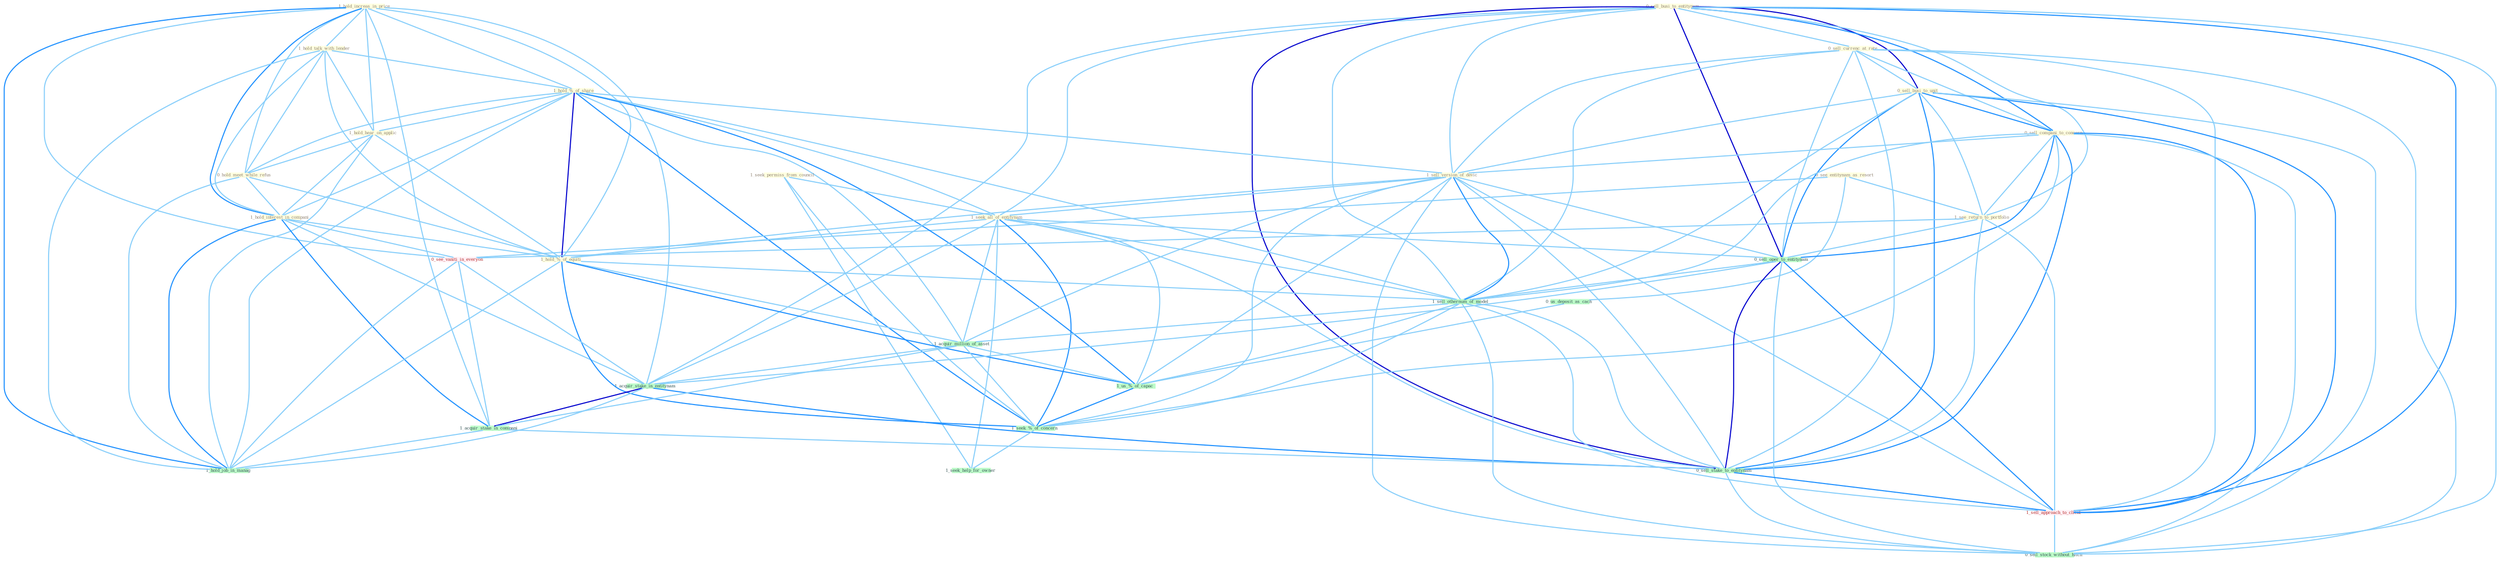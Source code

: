 Graph G{ 
    node
    [shape=polygon,style=filled,width=.5,height=.06,color="#BDFCC9",fixedsize=true,fontsize=4,
    fontcolor="#2f4f4f"];
    {node
    [color="#ffffe0", fontcolor="#8b7d6b"] "1_hold_increas_in_price " "0_sell_busi_to_entitynam " "0_see_entitynam_as_resort " "1_hold_talk_with_lender " "1_hold_%_of_share " "0_sell_currenc_at_rate " "0_sell_busi_to_unit " "1_seek_permiss_from_council " "0_sell_compani_to_concern " "1_sell_version_of_devic " "1_hold_hear_on_applic " "1_seek_all_of_entitynam " "1_see_return_to_portfolio " "0_hold_meet_while_refus " "1_hold_interest_in_compani " "1_hold_%_of_equiti "}
{node [color="#fff0f5", fontcolor="#b22222"] "0_see_vaniti_in_everyon " "1_sell_approach_to_client "}
edge [color="#B0E2FF"];

	"1_hold_increas_in_price " -- "1_hold_talk_with_lender " [w="1", color="#87cefa" ];
	"1_hold_increas_in_price " -- "1_hold_%_of_share " [w="1", color="#87cefa" ];
	"1_hold_increas_in_price " -- "1_hold_hear_on_applic " [w="1", color="#87cefa" ];
	"1_hold_increas_in_price " -- "0_hold_meet_while_refus " [w="1", color="#87cefa" ];
	"1_hold_increas_in_price " -- "1_hold_interest_in_compani " [w="2", color="#1e90ff" , len=0.8];
	"1_hold_increas_in_price " -- "1_hold_%_of_equiti " [w="1", color="#87cefa" ];
	"1_hold_increas_in_price " -- "0_see_vaniti_in_everyon " [w="1", color="#87cefa" ];
	"1_hold_increas_in_price " -- "1_acquir_stake_in_entitynam " [w="1", color="#87cefa" ];
	"1_hold_increas_in_price " -- "1_acquir_stake_in_compani " [w="1", color="#87cefa" ];
	"1_hold_increas_in_price " -- "1_hold_job_in_manag " [w="2", color="#1e90ff" , len=0.8];
	"0_sell_busi_to_entitynam " -- "0_sell_currenc_at_rate " [w="1", color="#87cefa" ];
	"0_sell_busi_to_entitynam " -- "0_sell_busi_to_unit " [w="3", color="#0000cd" , len=0.6];
	"0_sell_busi_to_entitynam " -- "0_sell_compani_to_concern " [w="2", color="#1e90ff" , len=0.8];
	"0_sell_busi_to_entitynam " -- "1_sell_version_of_devic " [w="1", color="#87cefa" ];
	"0_sell_busi_to_entitynam " -- "1_seek_all_of_entitynam " [w="1", color="#87cefa" ];
	"0_sell_busi_to_entitynam " -- "1_see_return_to_portfolio " [w="1", color="#87cefa" ];
	"0_sell_busi_to_entitynam " -- "0_sell_oper_to_entitynam " [w="3", color="#0000cd" , len=0.6];
	"0_sell_busi_to_entitynam " -- "1_sell_othernum_of_model " [w="1", color="#87cefa" ];
	"0_sell_busi_to_entitynam " -- "1_acquir_stake_in_entitynam " [w="1", color="#87cefa" ];
	"0_sell_busi_to_entitynam " -- "0_sell_stake_to_entitynam " [w="3", color="#0000cd" , len=0.6];
	"0_sell_busi_to_entitynam " -- "1_sell_approach_to_client " [w="2", color="#1e90ff" , len=0.8];
	"0_sell_busi_to_entitynam " -- "0_sell_stock_without_hitch " [w="1", color="#87cefa" ];
	"0_see_entitynam_as_resort " -- "1_see_return_to_portfolio " [w="1", color="#87cefa" ];
	"0_see_entitynam_as_resort " -- "0_see_vaniti_in_everyon " [w="1", color="#87cefa" ];
	"0_see_entitynam_as_resort " -- "0_us_deposit_as_cach " [w="1", color="#87cefa" ];
	"1_hold_talk_with_lender " -- "1_hold_%_of_share " [w="1", color="#87cefa" ];
	"1_hold_talk_with_lender " -- "1_hold_hear_on_applic " [w="1", color="#87cefa" ];
	"1_hold_talk_with_lender " -- "0_hold_meet_while_refus " [w="1", color="#87cefa" ];
	"1_hold_talk_with_lender " -- "1_hold_interest_in_compani " [w="1", color="#87cefa" ];
	"1_hold_talk_with_lender " -- "1_hold_%_of_equiti " [w="1", color="#87cefa" ];
	"1_hold_talk_with_lender " -- "1_hold_job_in_manag " [w="1", color="#87cefa" ];
	"1_hold_%_of_share " -- "1_sell_version_of_devic " [w="1", color="#87cefa" ];
	"1_hold_%_of_share " -- "1_hold_hear_on_applic " [w="1", color="#87cefa" ];
	"1_hold_%_of_share " -- "1_seek_all_of_entitynam " [w="1", color="#87cefa" ];
	"1_hold_%_of_share " -- "0_hold_meet_while_refus " [w="1", color="#87cefa" ];
	"1_hold_%_of_share " -- "1_hold_interest_in_compani " [w="1", color="#87cefa" ];
	"1_hold_%_of_share " -- "1_hold_%_of_equiti " [w="3", color="#0000cd" , len=0.6];
	"1_hold_%_of_share " -- "1_sell_othernum_of_model " [w="1", color="#87cefa" ];
	"1_hold_%_of_share " -- "1_acquir_million_of_asset " [w="1", color="#87cefa" ];
	"1_hold_%_of_share " -- "1_us_%_of_capac " [w="2", color="#1e90ff" , len=0.8];
	"1_hold_%_of_share " -- "1_hold_job_in_manag " [w="1", color="#87cefa" ];
	"1_hold_%_of_share " -- "1_seek_%_of_concern " [w="2", color="#1e90ff" , len=0.8];
	"0_sell_currenc_at_rate " -- "0_sell_busi_to_unit " [w="1", color="#87cefa" ];
	"0_sell_currenc_at_rate " -- "0_sell_compani_to_concern " [w="1", color="#87cefa" ];
	"0_sell_currenc_at_rate " -- "1_sell_version_of_devic " [w="1", color="#87cefa" ];
	"0_sell_currenc_at_rate " -- "0_sell_oper_to_entitynam " [w="1", color="#87cefa" ];
	"0_sell_currenc_at_rate " -- "1_sell_othernum_of_model " [w="1", color="#87cefa" ];
	"0_sell_currenc_at_rate " -- "0_sell_stake_to_entitynam " [w="1", color="#87cefa" ];
	"0_sell_currenc_at_rate " -- "1_sell_approach_to_client " [w="1", color="#87cefa" ];
	"0_sell_currenc_at_rate " -- "0_sell_stock_without_hitch " [w="1", color="#87cefa" ];
	"0_sell_busi_to_unit " -- "0_sell_compani_to_concern " [w="2", color="#1e90ff" , len=0.8];
	"0_sell_busi_to_unit " -- "1_sell_version_of_devic " [w="1", color="#87cefa" ];
	"0_sell_busi_to_unit " -- "1_see_return_to_portfolio " [w="1", color="#87cefa" ];
	"0_sell_busi_to_unit " -- "0_sell_oper_to_entitynam " [w="2", color="#1e90ff" , len=0.8];
	"0_sell_busi_to_unit " -- "1_sell_othernum_of_model " [w="1", color="#87cefa" ];
	"0_sell_busi_to_unit " -- "0_sell_stake_to_entitynam " [w="2", color="#1e90ff" , len=0.8];
	"0_sell_busi_to_unit " -- "1_sell_approach_to_client " [w="2", color="#1e90ff" , len=0.8];
	"0_sell_busi_to_unit " -- "0_sell_stock_without_hitch " [w="1", color="#87cefa" ];
	"1_seek_permiss_from_council " -- "1_seek_all_of_entitynam " [w="1", color="#87cefa" ];
	"1_seek_permiss_from_council " -- "1_seek_%_of_concern " [w="1", color="#87cefa" ];
	"1_seek_permiss_from_council " -- "1_seek_help_for_owner " [w="1", color="#87cefa" ];
	"0_sell_compani_to_concern " -- "1_sell_version_of_devic " [w="1", color="#87cefa" ];
	"0_sell_compani_to_concern " -- "1_see_return_to_portfolio " [w="1", color="#87cefa" ];
	"0_sell_compani_to_concern " -- "0_sell_oper_to_entitynam " [w="2", color="#1e90ff" , len=0.8];
	"0_sell_compani_to_concern " -- "1_sell_othernum_of_model " [w="1", color="#87cefa" ];
	"0_sell_compani_to_concern " -- "0_sell_stake_to_entitynam " [w="2", color="#1e90ff" , len=0.8];
	"0_sell_compani_to_concern " -- "1_sell_approach_to_client " [w="2", color="#1e90ff" , len=0.8];
	"0_sell_compani_to_concern " -- "0_sell_stock_without_hitch " [w="1", color="#87cefa" ];
	"0_sell_compani_to_concern " -- "1_seek_%_of_concern " [w="1", color="#87cefa" ];
	"1_sell_version_of_devic " -- "1_seek_all_of_entitynam " [w="1", color="#87cefa" ];
	"1_sell_version_of_devic " -- "1_hold_%_of_equiti " [w="1", color="#87cefa" ];
	"1_sell_version_of_devic " -- "0_sell_oper_to_entitynam " [w="1", color="#87cefa" ];
	"1_sell_version_of_devic " -- "1_sell_othernum_of_model " [w="2", color="#1e90ff" , len=0.8];
	"1_sell_version_of_devic " -- "1_acquir_million_of_asset " [w="1", color="#87cefa" ];
	"1_sell_version_of_devic " -- "0_sell_stake_to_entitynam " [w="1", color="#87cefa" ];
	"1_sell_version_of_devic " -- "1_us_%_of_capac " [w="1", color="#87cefa" ];
	"1_sell_version_of_devic " -- "1_sell_approach_to_client " [w="1", color="#87cefa" ];
	"1_sell_version_of_devic " -- "0_sell_stock_without_hitch " [w="1", color="#87cefa" ];
	"1_sell_version_of_devic " -- "1_seek_%_of_concern " [w="1", color="#87cefa" ];
	"1_hold_hear_on_applic " -- "0_hold_meet_while_refus " [w="1", color="#87cefa" ];
	"1_hold_hear_on_applic " -- "1_hold_interest_in_compani " [w="1", color="#87cefa" ];
	"1_hold_hear_on_applic " -- "1_hold_%_of_equiti " [w="1", color="#87cefa" ];
	"1_hold_hear_on_applic " -- "1_hold_job_in_manag " [w="1", color="#87cefa" ];
	"1_seek_all_of_entitynam " -- "1_hold_%_of_equiti " [w="1", color="#87cefa" ];
	"1_seek_all_of_entitynam " -- "0_sell_oper_to_entitynam " [w="1", color="#87cefa" ];
	"1_seek_all_of_entitynam " -- "1_sell_othernum_of_model " [w="1", color="#87cefa" ];
	"1_seek_all_of_entitynam " -- "1_acquir_million_of_asset " [w="1", color="#87cefa" ];
	"1_seek_all_of_entitynam " -- "1_acquir_stake_in_entitynam " [w="1", color="#87cefa" ];
	"1_seek_all_of_entitynam " -- "0_sell_stake_to_entitynam " [w="1", color="#87cefa" ];
	"1_seek_all_of_entitynam " -- "1_us_%_of_capac " [w="1", color="#87cefa" ];
	"1_seek_all_of_entitynam " -- "1_seek_%_of_concern " [w="2", color="#1e90ff" , len=0.8];
	"1_seek_all_of_entitynam " -- "1_seek_help_for_owner " [w="1", color="#87cefa" ];
	"1_see_return_to_portfolio " -- "0_sell_oper_to_entitynam " [w="1", color="#87cefa" ];
	"1_see_return_to_portfolio " -- "0_see_vaniti_in_everyon " [w="1", color="#87cefa" ];
	"1_see_return_to_portfolio " -- "0_sell_stake_to_entitynam " [w="1", color="#87cefa" ];
	"1_see_return_to_portfolio " -- "1_sell_approach_to_client " [w="1", color="#87cefa" ];
	"0_hold_meet_while_refus " -- "1_hold_interest_in_compani " [w="1", color="#87cefa" ];
	"0_hold_meet_while_refus " -- "1_hold_%_of_equiti " [w="1", color="#87cefa" ];
	"0_hold_meet_while_refus " -- "1_hold_job_in_manag " [w="1", color="#87cefa" ];
	"1_hold_interest_in_compani " -- "1_hold_%_of_equiti " [w="1", color="#87cefa" ];
	"1_hold_interest_in_compani " -- "0_see_vaniti_in_everyon " [w="1", color="#87cefa" ];
	"1_hold_interest_in_compani " -- "1_acquir_stake_in_entitynam " [w="1", color="#87cefa" ];
	"1_hold_interest_in_compani " -- "1_acquir_stake_in_compani " [w="2", color="#1e90ff" , len=0.8];
	"1_hold_interest_in_compani " -- "1_hold_job_in_manag " [w="2", color="#1e90ff" , len=0.8];
	"1_hold_%_of_equiti " -- "1_sell_othernum_of_model " [w="1", color="#87cefa" ];
	"1_hold_%_of_equiti " -- "1_acquir_million_of_asset " [w="1", color="#87cefa" ];
	"1_hold_%_of_equiti " -- "1_us_%_of_capac " [w="2", color="#1e90ff" , len=0.8];
	"1_hold_%_of_equiti " -- "1_hold_job_in_manag " [w="1", color="#87cefa" ];
	"1_hold_%_of_equiti " -- "1_seek_%_of_concern " [w="2", color="#1e90ff" , len=0.8];
	"0_sell_oper_to_entitynam " -- "1_sell_othernum_of_model " [w="1", color="#87cefa" ];
	"0_sell_oper_to_entitynam " -- "1_acquir_stake_in_entitynam " [w="1", color="#87cefa" ];
	"0_sell_oper_to_entitynam " -- "0_sell_stake_to_entitynam " [w="3", color="#0000cd" , len=0.6];
	"0_sell_oper_to_entitynam " -- "1_sell_approach_to_client " [w="2", color="#1e90ff" , len=0.8];
	"0_sell_oper_to_entitynam " -- "0_sell_stock_without_hitch " [w="1", color="#87cefa" ];
	"1_sell_othernum_of_model " -- "1_acquir_million_of_asset " [w="1", color="#87cefa" ];
	"1_sell_othernum_of_model " -- "0_sell_stake_to_entitynam " [w="1", color="#87cefa" ];
	"1_sell_othernum_of_model " -- "1_us_%_of_capac " [w="1", color="#87cefa" ];
	"1_sell_othernum_of_model " -- "1_sell_approach_to_client " [w="1", color="#87cefa" ];
	"1_sell_othernum_of_model " -- "0_sell_stock_without_hitch " [w="1", color="#87cefa" ];
	"1_sell_othernum_of_model " -- "1_seek_%_of_concern " [w="1", color="#87cefa" ];
	"0_see_vaniti_in_everyon " -- "1_acquir_stake_in_entitynam " [w="1", color="#87cefa" ];
	"0_see_vaniti_in_everyon " -- "1_acquir_stake_in_compani " [w="1", color="#87cefa" ];
	"0_see_vaniti_in_everyon " -- "1_hold_job_in_manag " [w="1", color="#87cefa" ];
	"1_acquir_million_of_asset " -- "1_acquir_stake_in_entitynam " [w="1", color="#87cefa" ];
	"1_acquir_million_of_asset " -- "1_acquir_stake_in_compani " [w="1", color="#87cefa" ];
	"1_acquir_million_of_asset " -- "1_us_%_of_capac " [w="1", color="#87cefa" ];
	"1_acquir_million_of_asset " -- "1_seek_%_of_concern " [w="1", color="#87cefa" ];
	"0_us_deposit_as_cach " -- "1_us_%_of_capac " [w="1", color="#87cefa" ];
	"1_acquir_stake_in_entitynam " -- "1_acquir_stake_in_compani " [w="3", color="#0000cd" , len=0.6];
	"1_acquir_stake_in_entitynam " -- "0_sell_stake_to_entitynam " [w="2", color="#1e90ff" , len=0.8];
	"1_acquir_stake_in_entitynam " -- "1_hold_job_in_manag " [w="1", color="#87cefa" ];
	"1_acquir_stake_in_compani " -- "0_sell_stake_to_entitynam " [w="1", color="#87cefa" ];
	"1_acquir_stake_in_compani " -- "1_hold_job_in_manag " [w="1", color="#87cefa" ];
	"0_sell_stake_to_entitynam " -- "1_sell_approach_to_client " [w="2", color="#1e90ff" , len=0.8];
	"0_sell_stake_to_entitynam " -- "0_sell_stock_without_hitch " [w="1", color="#87cefa" ];
	"1_us_%_of_capac " -- "1_seek_%_of_concern " [w="2", color="#1e90ff" , len=0.8];
	"1_sell_approach_to_client " -- "0_sell_stock_without_hitch " [w="1", color="#87cefa" ];
	"1_seek_%_of_concern " -- "1_seek_help_for_owner " [w="1", color="#87cefa" ];
}